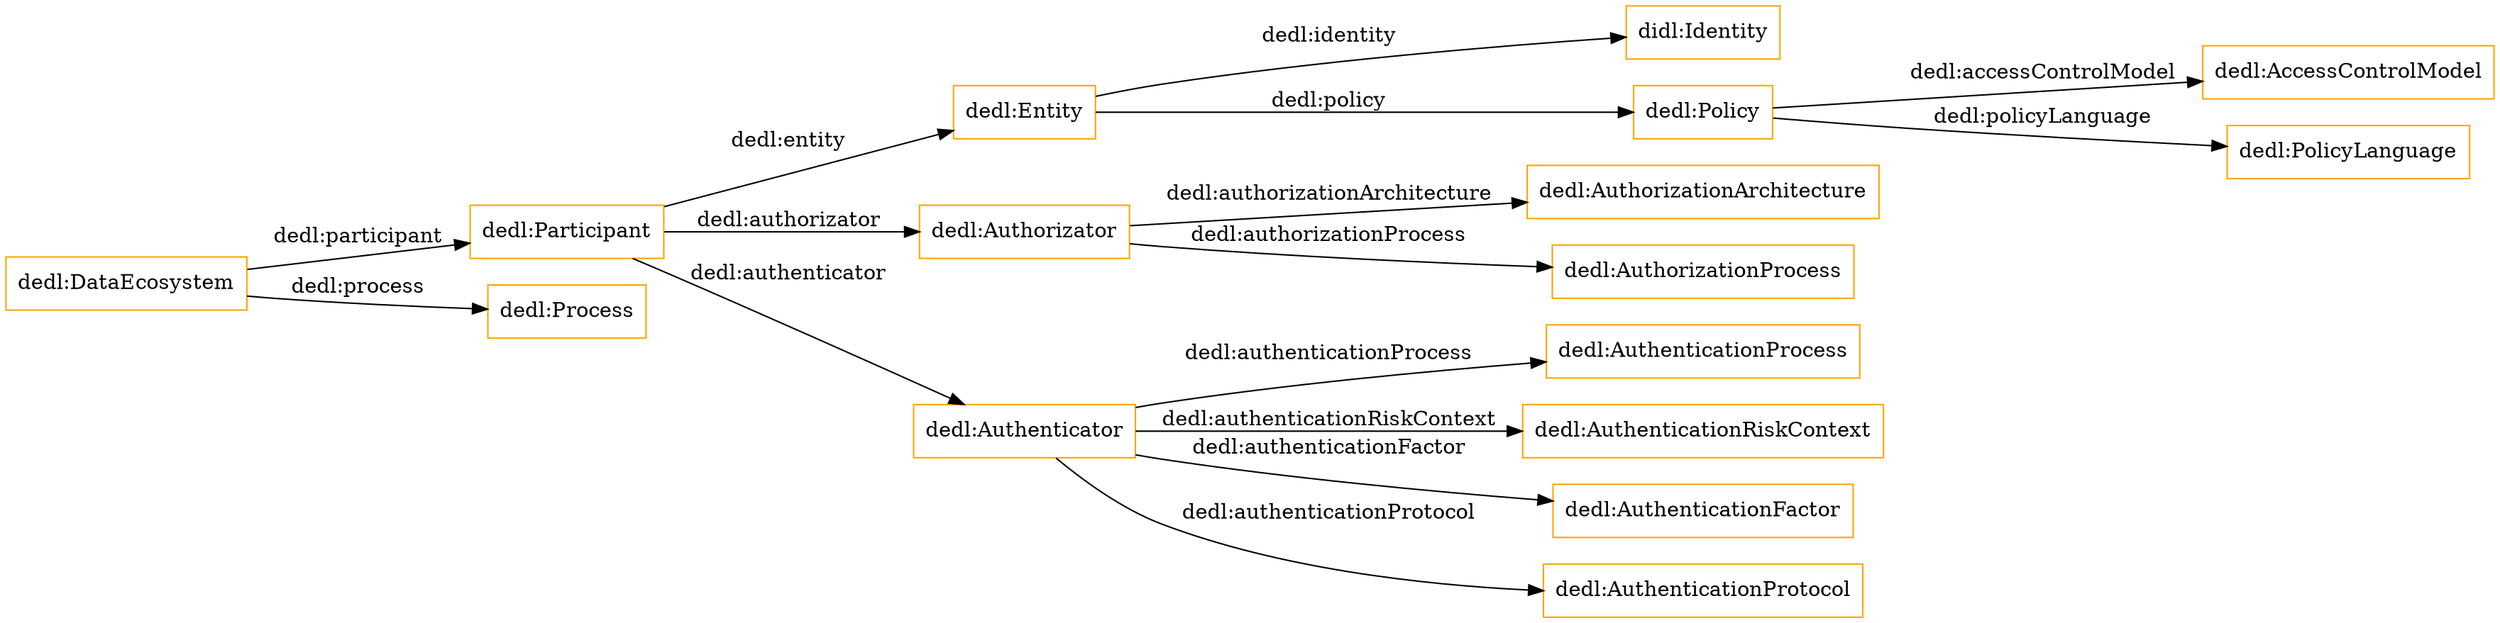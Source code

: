 digraph ar2dtool_diagram { 
rankdir=LR;
size="1501"
node [shape = rectangle, color="orange"]; "dedl:AccessControlModel" "dedl:AuthenticationProcess" "dedl:Participant" "dedl:Entity" "dedl:AuthorizationArchitecture" "dedl:Authorizator" "dedl:Authenticator" "didl:Identity" "dedl:AuthenticationRiskContext" "dedl:DataEcosystem" "dedl:PolicyLanguage" "dedl:AuthenticationFactor" "dedl:Process" "dedl:Policy" "dedl:AuthenticationProtocol" "dedl:AuthorizationProcess" ; /*classes style*/
	"dedl:Entity" -> "didl:Identity" [ label = "dedl:identity" ];
	"dedl:DataEcosystem" -> "dedl:Participant" [ label = "dedl:participant" ];
	"dedl:Policy" -> "dedl:AccessControlModel" [ label = "dedl:accessControlModel" ];
	"dedl:Authenticator" -> "dedl:AuthenticationProcess" [ label = "dedl:authenticationProcess" ];
	"dedl:Entity" -> "dedl:Policy" [ label = "dedl:policy" ];
	"dedl:Authenticator" -> "dedl:AuthenticationFactor" [ label = "dedl:authenticationFactor" ];
	"dedl:Authorizator" -> "dedl:AuthorizationProcess" [ label = "dedl:authorizationProcess" ];
	"dedl:Participant" -> "dedl:Authenticator" [ label = "dedl:authenticator" ];
	"dedl:Participant" -> "dedl:Authorizator" [ label = "dedl:authorizator" ];
	"dedl:Authenticator" -> "dedl:AuthenticationRiskContext" [ label = "dedl:authenticationRiskContext" ];
	"dedl:Authenticator" -> "dedl:AuthenticationProtocol" [ label = "dedl:authenticationProtocol" ];
	"dedl:Policy" -> "dedl:PolicyLanguage" [ label = "dedl:policyLanguage" ];
	"dedl:Participant" -> "dedl:Entity" [ label = "dedl:entity" ];
	"dedl:Authorizator" -> "dedl:AuthorizationArchitecture" [ label = "dedl:authorizationArchitecture" ];
	"dedl:DataEcosystem" -> "dedl:Process" [ label = "dedl:process" ];

}

